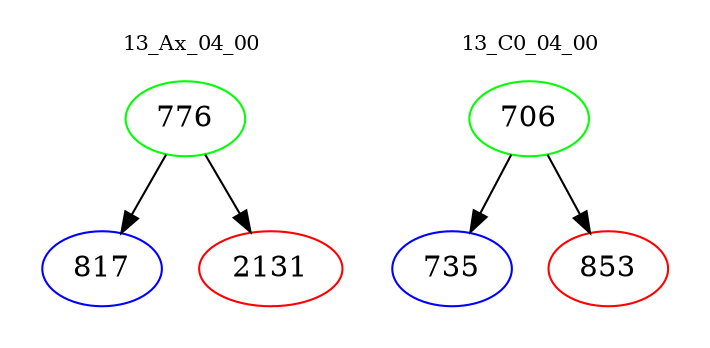 digraph{
subgraph cluster_0 {
color = white
label = "13_Ax_04_00";
fontsize=10;
T0_776 [label="776", color="green"]
T0_776 -> T0_817 [color="black"]
T0_817 [label="817", color="blue"]
T0_776 -> T0_2131 [color="black"]
T0_2131 [label="2131", color="red"]
}
subgraph cluster_1 {
color = white
label = "13_C0_04_00";
fontsize=10;
T1_706 [label="706", color="green"]
T1_706 -> T1_735 [color="black"]
T1_735 [label="735", color="blue"]
T1_706 -> T1_853 [color="black"]
T1_853 [label="853", color="red"]
}
}
